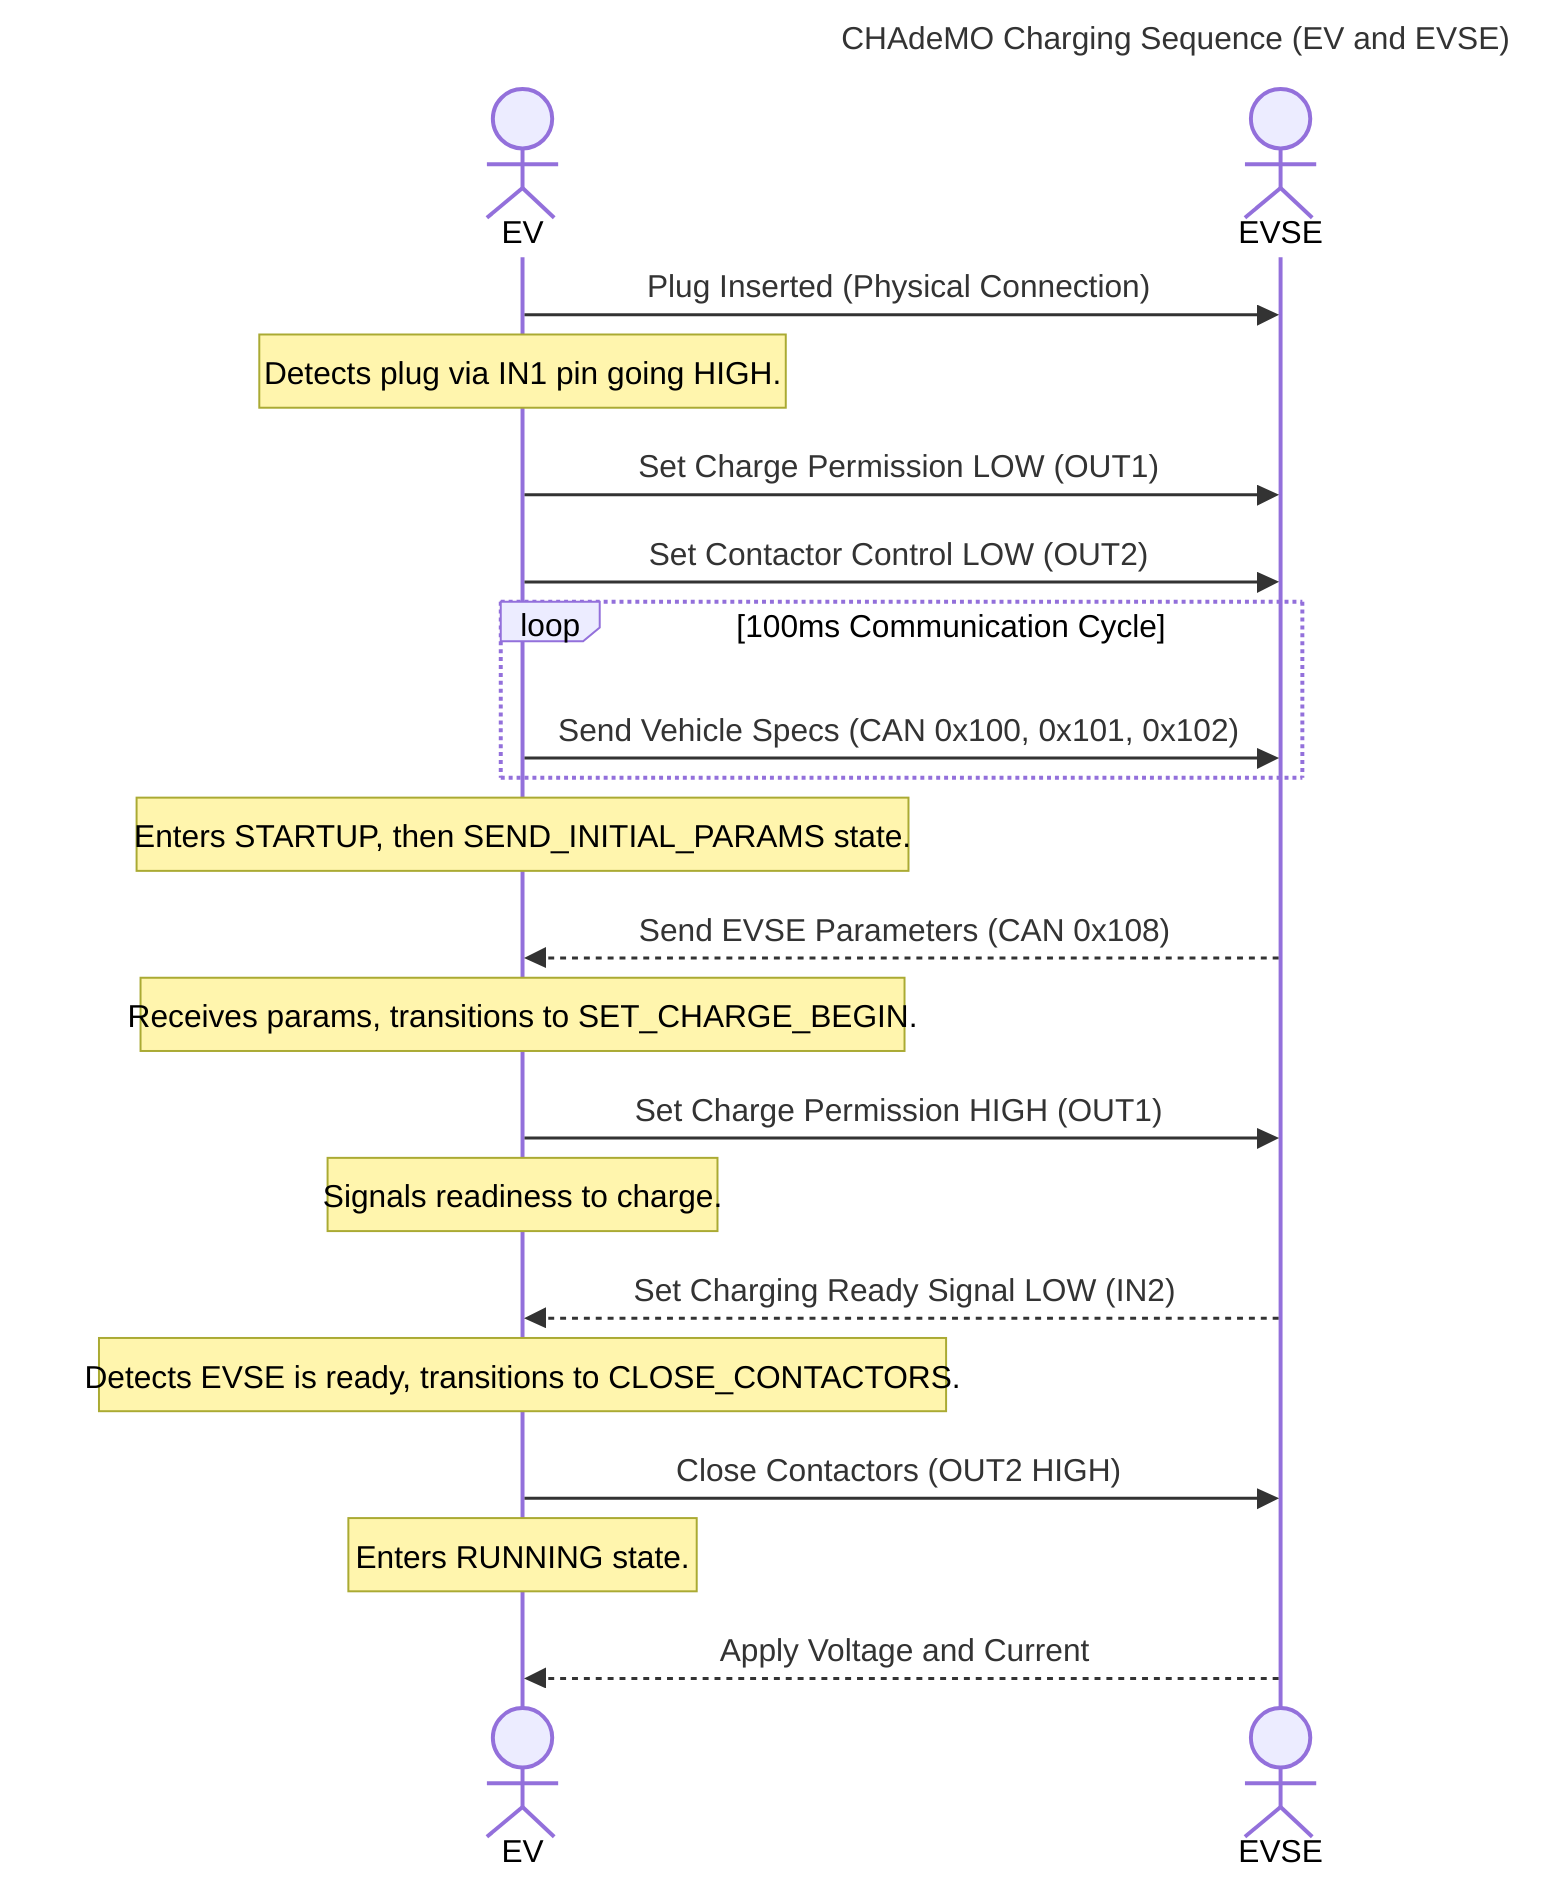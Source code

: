 sequenceDiagram
    title: CHAdeMO Charging Sequence (EV and EVSE)
    actor EV
    actor EVSE

    %% 1. Connection and Initialization
    EV->>EVSE: Plug Inserted (Physical Connection)
    Note over EV: Detects plug via IN1 pin going HIGH.
    EV->>EVSE: Set Charge Permission LOW (OUT1)
    EV->>EVSE: Set Contactor Control LOW (OUT2)

    %% 2. Parameter Exchange
    loop 100ms Communication Cycle
        EV->>EVSE: Send Vehicle Specs (CAN 0x100, 0x101, 0x102)
    end
    Note over EV: Enters STARTUP, then SEND_INITIAL_PARAMS state.

    EVSE-->>EV: Send EVSE Parameters (CAN 0x108)
    Note over EV: Receives params, transitions to SET_CHARGE_BEGIN.

    %% 3. Pre-Charge Handshake
    EV->>EVSE: Set Charge Permission HIGH (OUT1)
    Note over EV: Signals readiness to charge.

    EVSE-->>EV: Set Charging Ready Signal LOW (IN2)
    Note over EV: Detects EVSE is ready, transitions to CLOSE_CONTACTORS.

    %% 4. Start Charging
    EV->>EVSE: Close Contactors (OUT2 HIGH)
    Note over EV: Enters RUNNING state.
    EVSE-->>EV: Apply Voltage and Current